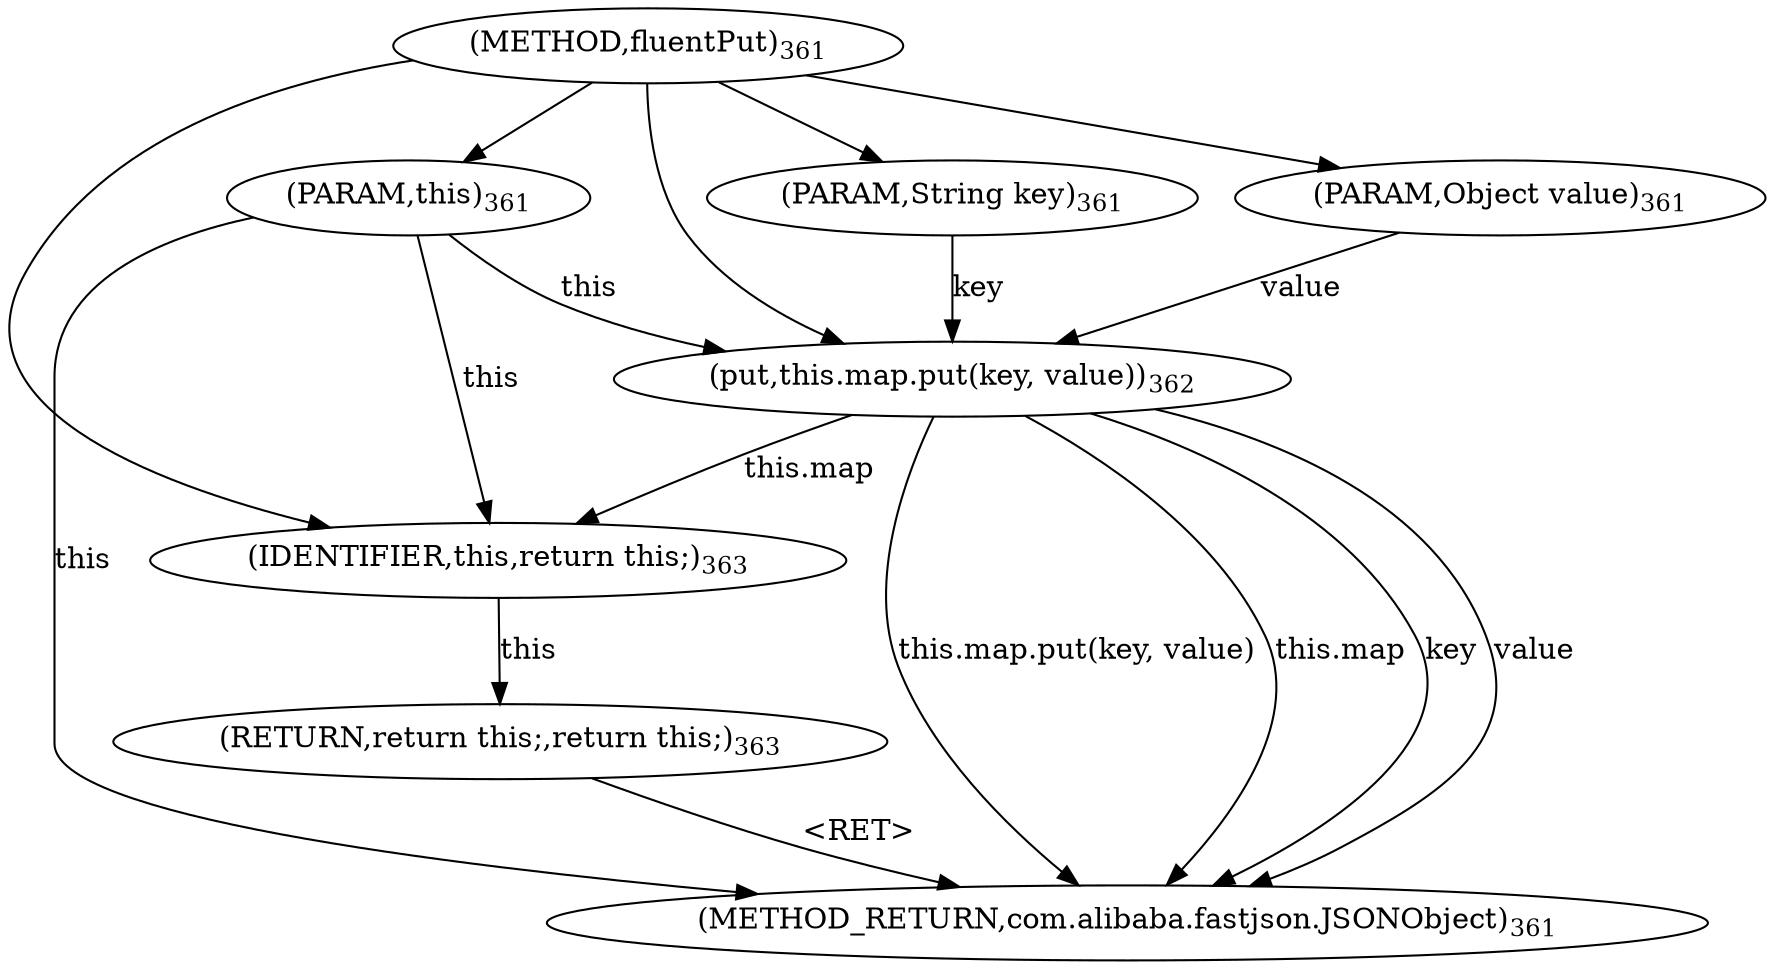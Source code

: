 digraph "fluentPut" {  
"1033" [label = <(METHOD,fluentPut)<SUB>361</SUB>> ]
"1046" [label = <(METHOD_RETURN,com.alibaba.fastjson.JSONObject)<SUB>361</SUB>> ]
"72" [label = <(PARAM,this)<SUB>361</SUB>> ]
"1034" [label = <(PARAM,String key)<SUB>361</SUB>> ]
"1035" [label = <(PARAM,Object value)<SUB>361</SUB>> ]
"1037" [label = <(put,this.map.put(key, value))<SUB>362</SUB>> ]
"1043" [label = <(RETURN,return this;,return this;)<SUB>363</SUB>> ]
"1037" [label = <(put,this.map.put(key, value))<SUB>362</SUB>> ]
"1037" [label = <(put,this.map.put(key, value))<SUB>362</SUB>> ]
"1037" [label = <(put,this.map.put(key, value))<SUB>362</SUB>> ]
"71" [label = <(IDENTIFIER,this,return this;)<SUB>363</SUB>> ]
  "1043" -> "1046"  [ label = "&lt;RET&gt;"] 
  "72" -> "1046"  [ label = "this"] 
  "1037" -> "1046"  [ label = "this.map"] 
  "1037" -> "1046"  [ label = "key"] 
  "1037" -> "1046"  [ label = "value"] 
  "1037" -> "1046"  [ label = "this.map.put(key, value)"] 
  "1033" -> "72" 
  "1033" -> "1034" 
  "1033" -> "1035" 
  "71" -> "1043"  [ label = "this"] 
  "72" -> "1037"  [ label = "this"] 
  "1034" -> "1037"  [ label = "key"] 
  "1033" -> "1037" 
  "1035" -> "1037"  [ label = "value"] 
  "72" -> "71"  [ label = "this"] 
  "1037" -> "71"  [ label = "this.map"] 
  "1033" -> "71" 
}
